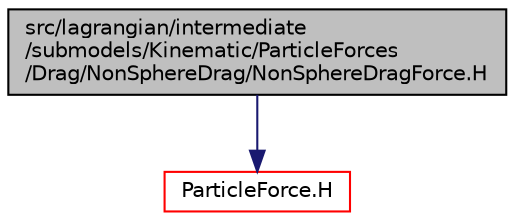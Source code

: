 digraph "src/lagrangian/intermediate/submodels/Kinematic/ParticleForces/Drag/NonSphereDrag/NonSphereDragForce.H"
{
  bgcolor="transparent";
  edge [fontname="Helvetica",fontsize="10",labelfontname="Helvetica",labelfontsize="10"];
  node [fontname="Helvetica",fontsize="10",shape=record];
  Node0 [label="src/lagrangian/intermediate\l/submodels/Kinematic/ParticleForces\l/Drag/NonSphereDrag/NonSphereDragForce.H",height=0.2,width=0.4,color="black", fillcolor="grey75", style="filled", fontcolor="black"];
  Node0 -> Node1 [color="midnightblue",fontsize="10",style="solid",fontname="Helvetica"];
  Node1 [label="ParticleForce.H",height=0.2,width=0.4,color="red",URL="$a06578.html"];
}
